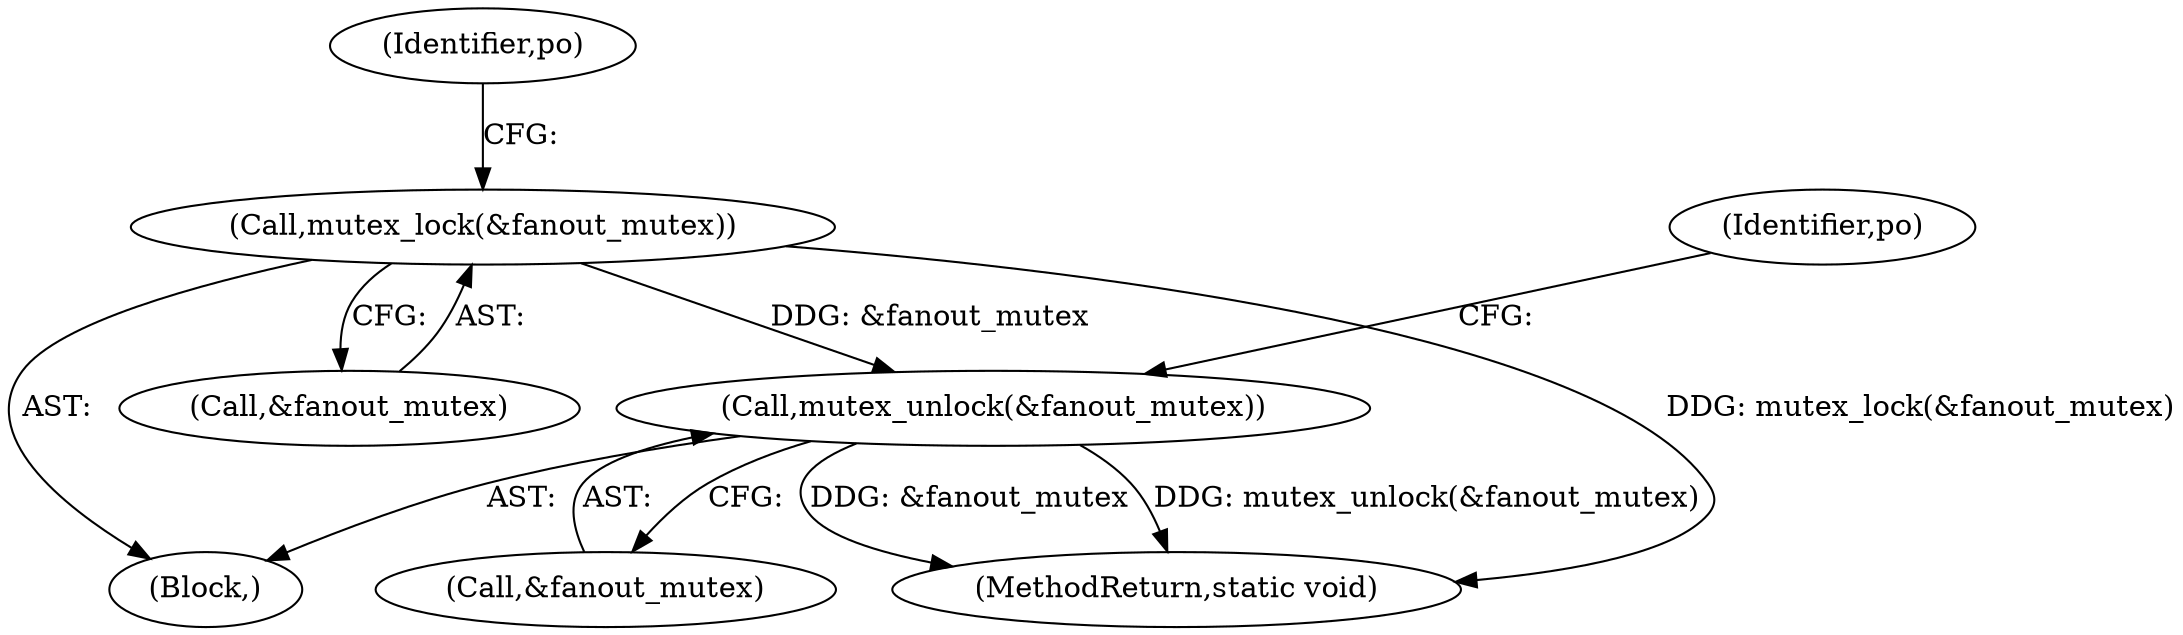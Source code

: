 digraph "1_linux_d199fab63c11998a602205f7ee7ff7c05c97164b_0@API" {
"1000147" [label="(Call,mutex_unlock(&fanout_mutex))"];
"1000118" [label="(Call,mutex_lock(&fanout_mutex))"];
"1000148" [label="(Call,&fanout_mutex)"];
"1000159" [label="(MethodReturn,static void)"];
"1000119" [label="(Call,&fanout_mutex)"];
"1000152" [label="(Identifier,po)"];
"1000147" [label="(Call,mutex_unlock(&fanout_mutex))"];
"1000102" [label="(Block,)"];
"1000123" [label="(Identifier,po)"];
"1000118" [label="(Call,mutex_lock(&fanout_mutex))"];
"1000147" -> "1000102"  [label="AST: "];
"1000147" -> "1000148"  [label="CFG: "];
"1000148" -> "1000147"  [label="AST: "];
"1000152" -> "1000147"  [label="CFG: "];
"1000147" -> "1000159"  [label="DDG: &fanout_mutex"];
"1000147" -> "1000159"  [label="DDG: mutex_unlock(&fanout_mutex)"];
"1000118" -> "1000147"  [label="DDG: &fanout_mutex"];
"1000118" -> "1000102"  [label="AST: "];
"1000118" -> "1000119"  [label="CFG: "];
"1000119" -> "1000118"  [label="AST: "];
"1000123" -> "1000118"  [label="CFG: "];
"1000118" -> "1000159"  [label="DDG: mutex_lock(&fanout_mutex)"];
}
